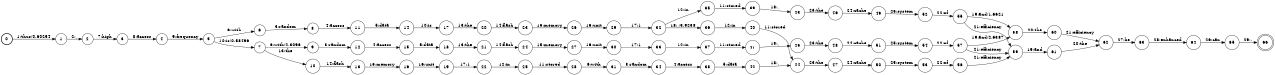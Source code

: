 digraph FST {
rankdir = LR;
size = "8.5,11";
label = "";
center = 1;
orientation = Portrait;
ranksep = "0.4";
nodesep = "0.25";
0 [label = "0", shape = circle, style = bold, fontsize = 14]
	0 -> 1 [label = "1:thus/0.60254", fontsize = 14];
1 [label = "1", shape = circle, style = solid, fontsize = 14]
	1 -> 2 [label = "2:,", fontsize = 14];
2 [label = "2", shape = circle, style = solid, fontsize = 14]
	2 -> 3 [label = "7:high", fontsize = 14];
3 [label = "3", shape = circle, style = solid, fontsize = 14]
	3 -> 4 [label = "8:access", fontsize = 14];
4 [label = "4", shape = circle, style = solid, fontsize = 14]
	4 -> 5 [label = "9:frequency", fontsize = 14];
5 [label = "5", shape = circle, style = solid, fontsize = 14]
	5 -> 6 [label = "6:with", fontsize = 14];
	5 -> 7 [label = "10:is/0.58496", fontsize = 14];
6 [label = "6", shape = circle, style = solid, fontsize = 14]
	6 -> 8 [label = "3:random", fontsize = 14];
7 [label = "7", shape = circle, style = solid, fontsize = 14]
	7 -> 9 [label = "6:with/2.3096", fontsize = 14];
	7 -> 10 [label = "13:the", fontsize = 14];
8 [label = "8", shape = circle, style = solid, fontsize = 14]
	8 -> 11 [label = "4:access", fontsize = 14];
9 [label = "9", shape = circle, style = solid, fontsize = 14]
	9 -> 12 [label = "3:random", fontsize = 14];
10 [label = "10", shape = circle, style = solid, fontsize = 14]
	10 -> 13 [label = "14:flash", fontsize = 14];
11 [label = "11", shape = circle, style = solid, fontsize = 14]
	11 -> 14 [label = "5:data", fontsize = 14];
12 [label = "12", shape = circle, style = solid, fontsize = 14]
	12 -> 15 [label = "4:access", fontsize = 14];
13 [label = "13", shape = circle, style = solid, fontsize = 14]
	13 -> 16 [label = "15:memory", fontsize = 14];
14 [label = "14", shape = circle, style = solid, fontsize = 14]
	14 -> 17 [label = "10:is", fontsize = 14];
15 [label = "15", shape = circle, style = solid, fontsize = 14]
	15 -> 18 [label = "5:data", fontsize = 14];
16 [label = "16", shape = circle, style = solid, fontsize = 14]
	16 -> 19 [label = "16:unit", fontsize = 14];
17 [label = "17", shape = circle, style = solid, fontsize = 14]
	17 -> 20 [label = "13:the", fontsize = 14];
18 [label = "18", shape = circle, style = solid, fontsize = 14]
	18 -> 21 [label = "13:the", fontsize = 14];
19 [label = "19", shape = circle, style = solid, fontsize = 14]
	19 -> 22 [label = "17:1", fontsize = 14];
20 [label = "20", shape = circle, style = solid, fontsize = 14]
	20 -> 23 [label = "14:flash", fontsize = 14];
21 [label = "21", shape = circle, style = solid, fontsize = 14]
	21 -> 24 [label = "14:flash", fontsize = 14];
22 [label = "22", shape = circle, style = solid, fontsize = 14]
	22 -> 25 [label = "12:in", fontsize = 14];
23 [label = "23", shape = circle, style = solid, fontsize = 14]
	23 -> 26 [label = "15:memory", fontsize = 14];
24 [label = "24", shape = circle, style = solid, fontsize = 14]
	24 -> 27 [label = "15:memory", fontsize = 14];
25 [label = "25", shape = circle, style = solid, fontsize = 14]
	25 -> 28 [label = "11:stored", fontsize = 14];
26 [label = "26", shape = circle, style = solid, fontsize = 14]
	26 -> 29 [label = "16:unit", fontsize = 14];
27 [label = "27", shape = circle, style = solid, fontsize = 14]
	27 -> 30 [label = "16:unit", fontsize = 14];
28 [label = "28", shape = circle, style = solid, fontsize = 14]
	28 -> 31 [label = "6:with", fontsize = 14];
29 [label = "29", shape = circle, style = solid, fontsize = 14]
	29 -> 32 [label = "17:1", fontsize = 14];
30 [label = "30", shape = circle, style = solid, fontsize = 14]
	30 -> 33 [label = "17:1", fontsize = 14];
31 [label = "31", shape = circle, style = solid, fontsize = 14]
	31 -> 34 [label = "3:random", fontsize = 14];
32 [label = "32", shape = circle, style = solid, fontsize = 14]
	32 -> 36 [label = "18:,/3.9238", fontsize = 14];
	32 -> 35 [label = "12:in", fontsize = 14];
33 [label = "33", shape = circle, style = solid, fontsize = 14]
	33 -> 37 [label = "12:in", fontsize = 14];
34 [label = "34", shape = circle, style = solid, fontsize = 14]
	34 -> 38 [label = "4:access", fontsize = 14];
35 [label = "35", shape = circle, style = solid, fontsize = 14]
	35 -> 39 [label = "11:stored", fontsize = 14];
36 [label = "36", shape = circle, style = solid, fontsize = 14]
	36 -> 40 [label = "12:in", fontsize = 14];
37 [label = "37", shape = circle, style = solid, fontsize = 14]
	37 -> 41 [label = "11:stored", fontsize = 14];
38 [label = "38", shape = circle, style = solid, fontsize = 14]
	38 -> 42 [label = "5:data", fontsize = 14];
39 [label = "39", shape = circle, style = solid, fontsize = 14]
	39 -> 43 [label = "18:,", fontsize = 14];
40 [label = "40", shape = circle, style = solid, fontsize = 14]
	40 -> 44 [label = "11:stored", fontsize = 14];
41 [label = "41", shape = circle, style = solid, fontsize = 14]
	41 -> 45 [label = "18:,", fontsize = 14];
42 [label = "42", shape = circle, style = solid, fontsize = 14]
	42 -> 44 [label = "18:,", fontsize = 14];
43 [label = "43", shape = circle, style = solid, fontsize = 14]
	43 -> 46 [label = "23:the", fontsize = 14];
44 [label = "44", shape = circle, style = solid, fontsize = 14]
	44 -> 47 [label = "23:the", fontsize = 14];
45 [label = "45", shape = circle, style = solid, fontsize = 14]
	45 -> 48 [label = "23:the", fontsize = 14];
46 [label = "46", shape = circle, style = solid, fontsize = 14]
	46 -> 49 [label = "24:cache", fontsize = 14];
47 [label = "47", shape = circle, style = solid, fontsize = 14]
	47 -> 50 [label = "24:cache", fontsize = 14];
48 [label = "48", shape = circle, style = solid, fontsize = 14]
	48 -> 51 [label = "24:cache", fontsize = 14];
49 [label = "49", shape = circle, style = solid, fontsize = 14]
	49 -> 52 [label = "25:system", fontsize = 14];
50 [label = "50", shape = circle, style = solid, fontsize = 14]
	50 -> 53 [label = "25:system", fontsize = 14];
51 [label = "51", shape = circle, style = solid, fontsize = 14]
	51 -> 54 [label = "25:system", fontsize = 14];
52 [label = "52", shape = circle, style = solid, fontsize = 14]
	52 -> 55 [label = "22:of", fontsize = 14];
53 [label = "53", shape = circle, style = solid, fontsize = 14]
	53 -> 56 [label = "22:of", fontsize = 14];
54 [label = "54", shape = circle, style = solid, fontsize = 14]
	54 -> 57 [label = "22:of", fontsize = 14];
55 [label = "55", shape = circle, style = solid, fontsize = 14]
	55 -> 58 [label = "19:and/1.6621", fontsize = 14];
	55 -> 59 [label = "21:efficiency", fontsize = 14];
56 [label = "56", shape = circle, style = solid, fontsize = 14]
	56 -> 59 [label = "21:efficiency", fontsize = 14];
57 [label = "57", shape = circle, style = solid, fontsize = 14]
	57 -> 58 [label = "19:and/2.6387", fontsize = 14];
	57 -> 59 [label = "21:efficiency", fontsize = 14];
58 [label = "58", shape = circle, style = solid, fontsize = 14]
	58 -> 60 [label = "20:the", fontsize = 14];
59 [label = "59", shape = circle, style = solid, fontsize = 14]
	59 -> 61 [label = "19:and", fontsize = 14];
60 [label = "60", shape = circle, style = solid, fontsize = 14]
	60 -> 62 [label = "21:efficiency", fontsize = 14];
61 [label = "61", shape = circle, style = solid, fontsize = 14]
	61 -> 62 [label = "20:the", fontsize = 14];
62 [label = "62", shape = circle, style = solid, fontsize = 14]
	62 -> 63 [label = "27:be", fontsize = 14];
63 [label = "63", shape = circle, style = solid, fontsize = 14]
	63 -> 64 [label = "28:enhanced", fontsize = 14];
64 [label = "64", shape = circle, style = solid, fontsize = 14]
	64 -> 65 [label = "26:can", fontsize = 14];
65 [label = "65", shape = circle, style = solid, fontsize = 14]
	65 -> 66 [label = "29:.", fontsize = 14];
66 [label = "66", shape = doublecircle, style = solid, fontsize = 14]
}
